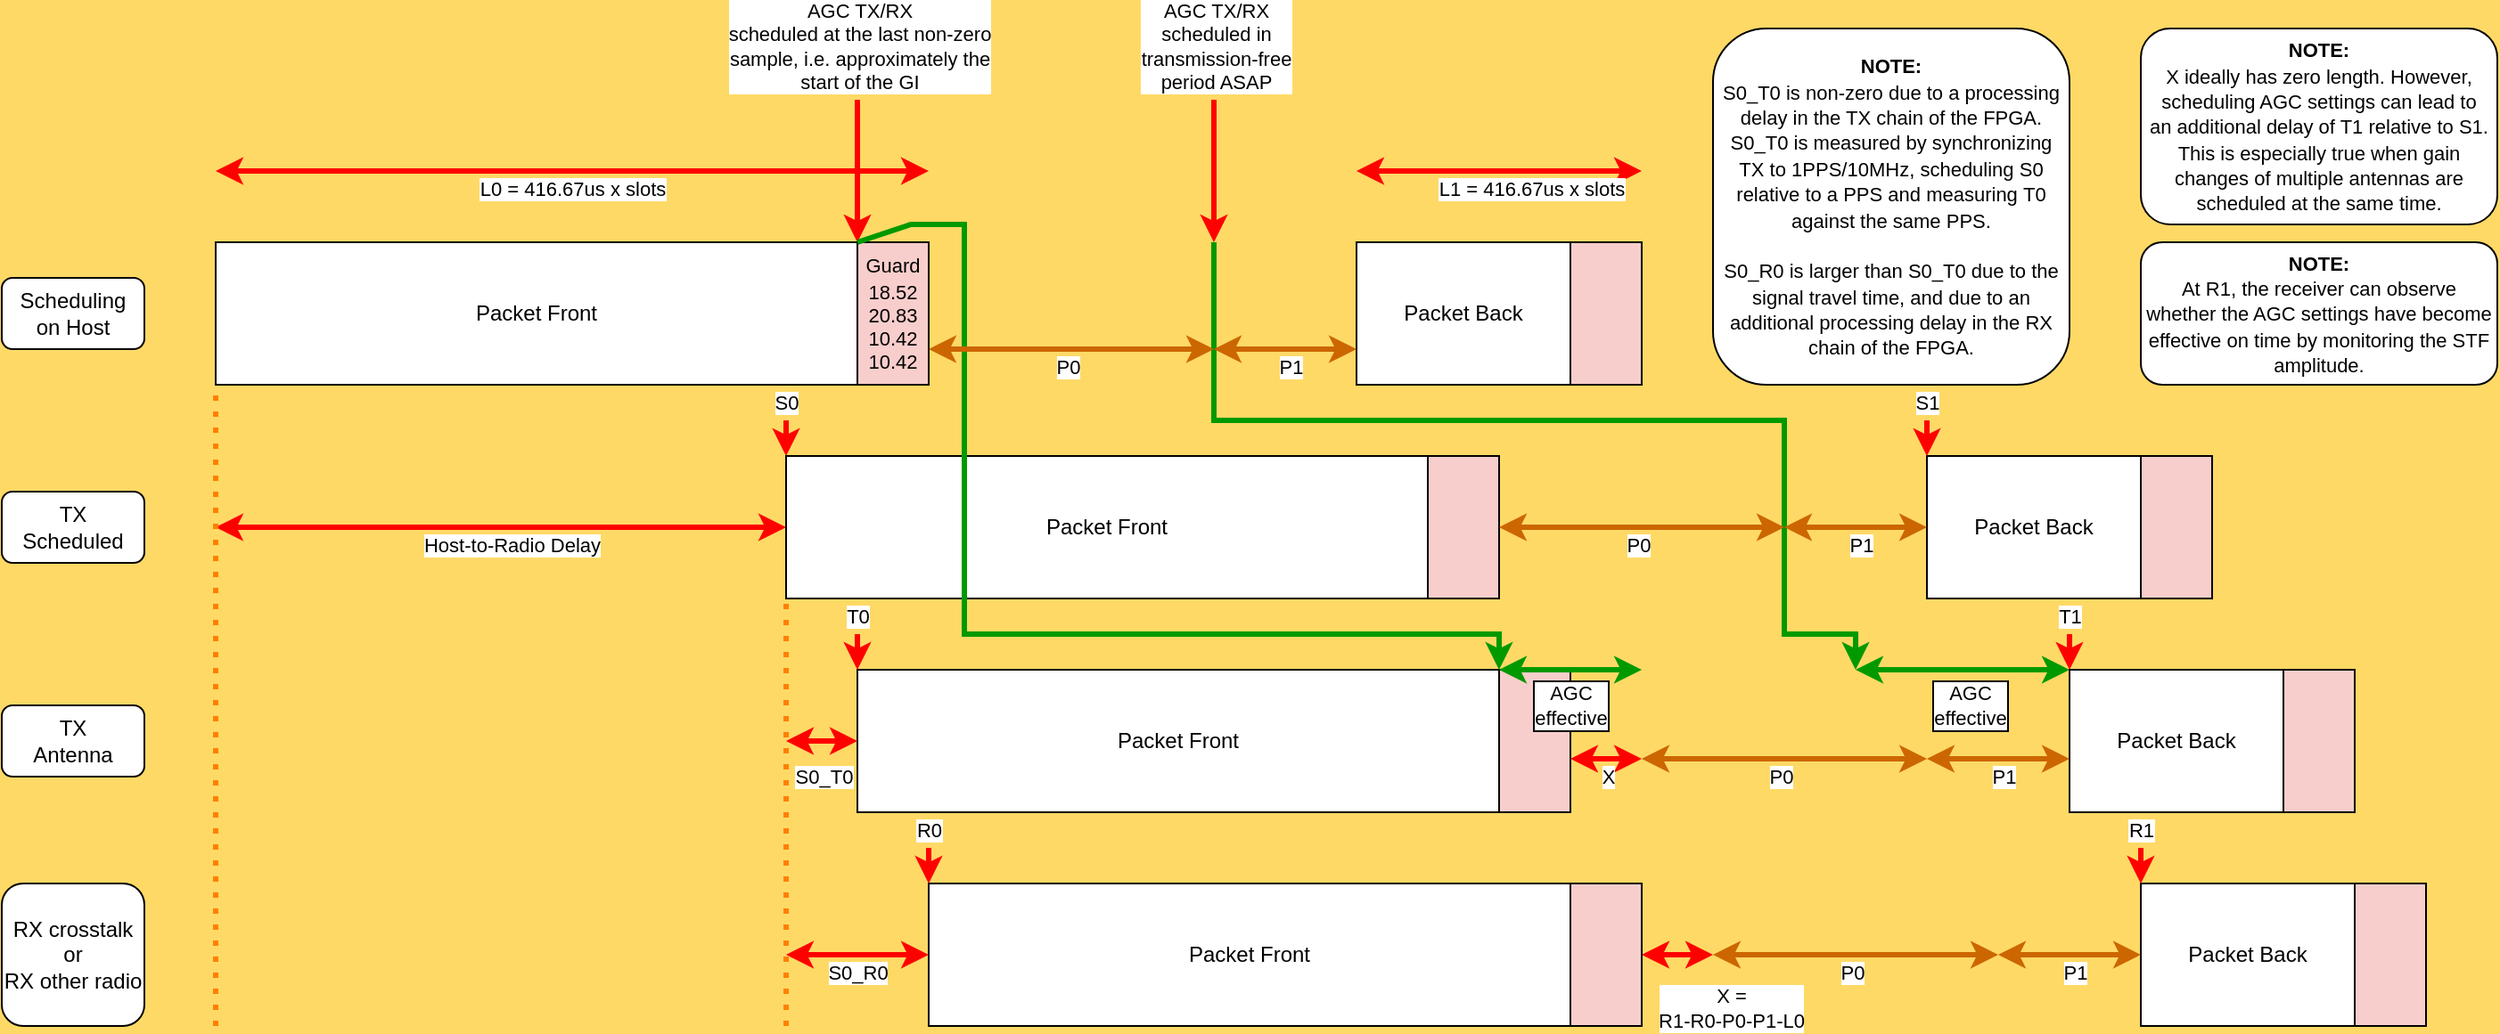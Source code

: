 <mxfile version="26.1.1">
  <diagram id="aQhpeuAyKN3efvRNQwSn" name="Draft 0">
    <mxGraphModel dx="1193" dy="769" grid="1" gridSize="10" guides="0" tooltips="1" connect="1" arrows="1" fold="1" page="1" pageScale="1" pageWidth="1654" pageHeight="1169" background="#FFD966" math="0" shadow="0">
      <root>
        <mxCell id="0" />
        <mxCell id="1" parent="0" />
        <mxCell id="CDmdwizrnphVPmJrqY4E-1" value="Packet Front" style="rounded=0;whiteSpace=wrap;html=1;fillColor=default;" parent="1" vertex="1">
          <mxGeometry x="160" y="160" width="360" height="80" as="geometry" />
        </mxCell>
        <mxCell id="CDmdwizrnphVPmJrqY4E-4" value="Packet Front" style="rounded=0;whiteSpace=wrap;html=1;fillColor=default;" parent="1" vertex="1">
          <mxGeometry x="560" y="520" width="360" height="80" as="geometry" />
        </mxCell>
        <mxCell id="CDmdwizrnphVPmJrqY4E-9" value="&lt;span style=&quot;background-color: transparent; color: light-dark(rgb(0, 0, 0), rgb(255, 255, 255));&quot;&gt;Scheduling&lt;/span&gt;&lt;div&gt;on Host&lt;/div&gt;" style="rounded=1;whiteSpace=wrap;html=1;fillColor=default;" parent="1" vertex="1">
          <mxGeometry x="40" y="180" width="80" height="40" as="geometry" />
        </mxCell>
        <mxCell id="CDmdwizrnphVPmJrqY4E-10" value="RX crosstalk&lt;div&gt;or&lt;/div&gt;&lt;div&gt;RX other radio&lt;/div&gt;" style="rounded=1;whiteSpace=wrap;html=1;fillColor=default;" parent="1" vertex="1">
          <mxGeometry x="40" y="520" width="80" height="80" as="geometry" />
        </mxCell>
        <mxCell id="CDmdwizrnphVPmJrqY4E-13" value="Packet Back" style="rounded=0;whiteSpace=wrap;html=1;fillColor=default;" parent="1" vertex="1">
          <mxGeometry x="1240" y="520" width="120" height="80" as="geometry" />
        </mxCell>
        <mxCell id="CDmdwizrnphVPmJrqY4E-15" value="" style="endArrow=classic;startArrow=classic;html=1;rounded=0;strokeWidth=3;strokeColor=#FF0000;" parent="1" edge="1">
          <mxGeometry width="50" height="50" relative="1" as="geometry">
            <mxPoint x="160" y="120" as="sourcePoint" />
            <mxPoint x="560" y="120" as="targetPoint" />
          </mxGeometry>
        </mxCell>
        <mxCell id="CDmdwizrnphVPmJrqY4E-27" value="&lt;span&gt;L0 = 416.67us x slots&lt;/span&gt;" style="edgeLabel;html=1;align=center;verticalAlign=middle;resizable=0;points=[];labelBackgroundColor=default;" parent="CDmdwizrnphVPmJrqY4E-15" vertex="1" connectable="0">
          <mxGeometry x="-0.145" y="3" relative="1" as="geometry">
            <mxPoint x="29" y="13" as="offset" />
          </mxGeometry>
        </mxCell>
        <mxCell id="CDmdwizrnphVPmJrqY4E-28" value="" style="endArrow=classic;startArrow=classic;html=1;rounded=0;strokeWidth=3;strokeColor=#FF0000;" parent="1" edge="1">
          <mxGeometry width="50" height="50" relative="1" as="geometry">
            <mxPoint x="800" y="120" as="sourcePoint" />
            <mxPoint x="960" y="120" as="targetPoint" />
          </mxGeometry>
        </mxCell>
        <mxCell id="CDmdwizrnphVPmJrqY4E-29" value="L1 =&amp;nbsp;416.67us x slots" style="edgeLabel;html=1;align=center;verticalAlign=middle;resizable=0;points=[];labelBackgroundColor=default;" parent="CDmdwizrnphVPmJrqY4E-28" vertex="1" connectable="0">
          <mxGeometry x="-0.145" y="3" relative="1" as="geometry">
            <mxPoint x="29" y="13" as="offset" />
          </mxGeometry>
        </mxCell>
        <mxCell id="CDmdwizrnphVPmJrqY4E-32" value="" style="endArrow=classic;startArrow=classic;html=1;rounded=0;strokeColor=#FF0000;strokeWidth=3;" parent="1" edge="1">
          <mxGeometry width="50" height="50" relative="1" as="geometry">
            <mxPoint x="960" y="560" as="sourcePoint" />
            <mxPoint x="1000" y="560" as="targetPoint" />
          </mxGeometry>
        </mxCell>
        <mxCell id="CDmdwizrnphVPmJrqY4E-33" value="X =&lt;div&gt;R1-R0&lt;span style=&quot;background-color: light-dark(#ffffff, var(--ge-dark-color, #121212)); color: light-dark(rgb(0, 0, 0), rgb(255, 255, 255));&quot;&gt;-P0-P1-&lt;/span&gt;&lt;span style=&quot;color: light-dark(rgb(0, 0, 0), rgb(255, 255, 255)); background-color: light-dark(#ffffff, var(--ge-dark-color, #121212));&quot;&gt;L0&lt;/span&gt;&lt;/div&gt;" style="edgeLabel;html=1;align=center;verticalAlign=middle;resizable=0;points=[];labelBackgroundColor=default;" parent="CDmdwizrnphVPmJrqY4E-32" vertex="1" connectable="0">
          <mxGeometry x="-0.193" y="-1" relative="1" as="geometry">
            <mxPoint x="34" y="29" as="offset" />
          </mxGeometry>
        </mxCell>
        <mxCell id="CDmdwizrnphVPmJrqY4E-36" value="" style="endArrow=classic;html=1;rounded=0;entryX=0;entryY=0;entryDx=0;entryDy=0;strokeWidth=3;strokeColor=#FF0000;" parent="1" edge="1">
          <mxGeometry width="50" height="50" relative="1" as="geometry">
            <mxPoint x="560" y="500" as="sourcePoint" />
            <mxPoint x="560" y="520" as="targetPoint" />
          </mxGeometry>
        </mxCell>
        <mxCell id="CDmdwizrnphVPmJrqY4E-37" value="R0" style="edgeLabel;html=1;align=center;verticalAlign=middle;resizable=0;points=[];labelBackgroundColor=default;" parent="CDmdwizrnphVPmJrqY4E-36" vertex="1" connectable="0">
          <mxGeometry x="-0.32" relative="1" as="geometry">
            <mxPoint y="-17" as="offset" />
          </mxGeometry>
        </mxCell>
        <mxCell id="CDmdwizrnphVPmJrqY4E-38" value="" style="endArrow=classic;html=1;rounded=0;entryX=0;entryY=0;entryDx=0;entryDy=0;strokeWidth=3;strokeColor=#FF0000;" parent="1" edge="1">
          <mxGeometry width="50" height="50" relative="1" as="geometry">
            <mxPoint x="1240" y="500" as="sourcePoint" />
            <mxPoint x="1240" y="520" as="targetPoint" />
          </mxGeometry>
        </mxCell>
        <mxCell id="CDmdwizrnphVPmJrqY4E-39" value="R1" style="edgeLabel;html=1;align=center;verticalAlign=middle;resizable=0;points=[];labelBackgroundColor=default;" parent="CDmdwizrnphVPmJrqY4E-38" vertex="1" connectable="0">
          <mxGeometry x="-0.32" relative="1" as="geometry">
            <mxPoint y="-17" as="offset" />
          </mxGeometry>
        </mxCell>
        <mxCell id="CDmdwizrnphVPmJrqY4E-88" value="TX&lt;div&gt;Scheduled&lt;/div&gt;" style="rounded=1;whiteSpace=wrap;html=1;fillColor=default;" parent="1" vertex="1">
          <mxGeometry x="40" y="300" width="80" height="40" as="geometry" />
        </mxCell>
        <mxCell id="CDmdwizrnphVPmJrqY4E-89" value="Packet Back" style="rounded=0;whiteSpace=wrap;html=1;fillColor=default;" parent="1" vertex="1">
          <mxGeometry x="1120" y="280" width="120" height="80" as="geometry" />
        </mxCell>
        <mxCell id="CDmdwizrnphVPmJrqY4E-90" value="" style="endArrow=classic;startArrow=classic;html=1;rounded=0;strokeColor=#FF0000;strokeWidth=3;" parent="1" edge="1">
          <mxGeometry width="50" height="50" relative="1" as="geometry">
            <mxPoint x="160" y="320" as="sourcePoint" />
            <mxPoint x="480" y="320" as="targetPoint" />
          </mxGeometry>
        </mxCell>
        <mxCell id="CDmdwizrnphVPmJrqY4E-91" value="Host-to-Radio Delay" style="edgeLabel;html=1;align=center;verticalAlign=middle;resizable=0;points=[];labelBackgroundColor=default;" parent="CDmdwizrnphVPmJrqY4E-90" vertex="1" connectable="0">
          <mxGeometry x="-0.145" y="3" relative="1" as="geometry">
            <mxPoint x="29" y="13" as="offset" />
          </mxGeometry>
        </mxCell>
        <mxCell id="CDmdwizrnphVPmJrqY4E-93" value="" style="endArrow=classic;html=1;rounded=0;entryX=0;entryY=0;entryDx=0;entryDy=0;strokeWidth=3;strokeColor=#FF0000;" parent="1" edge="1">
          <mxGeometry width="50" height="50" relative="1" as="geometry">
            <mxPoint x="480" y="260" as="sourcePoint" />
            <mxPoint x="480" y="280" as="targetPoint" />
          </mxGeometry>
        </mxCell>
        <mxCell id="CDmdwizrnphVPmJrqY4E-94" value="S0" style="edgeLabel;html=1;align=center;verticalAlign=middle;resizable=0;points=[];labelBackgroundColor=default;" parent="CDmdwizrnphVPmJrqY4E-93" vertex="1" connectable="0">
          <mxGeometry x="-0.32" relative="1" as="geometry">
            <mxPoint y="-17" as="offset" />
          </mxGeometry>
        </mxCell>
        <mxCell id="CDmdwizrnphVPmJrqY4E-97" value="" style="endArrow=classic;html=1;rounded=0;entryX=0;entryY=0;entryDx=0;entryDy=0;strokeWidth=3;strokeColor=#FF0000;" parent="1" edge="1">
          <mxGeometry width="50" height="50" relative="1" as="geometry">
            <mxPoint x="1120" y="260" as="sourcePoint" />
            <mxPoint x="1120" y="280" as="targetPoint" />
          </mxGeometry>
        </mxCell>
        <mxCell id="CDmdwizrnphVPmJrqY4E-98" value="S1" style="edgeLabel;html=1;align=center;verticalAlign=middle;resizable=0;points=[];labelBackgroundColor=default;" parent="CDmdwizrnphVPmJrqY4E-97" vertex="1" connectable="0">
          <mxGeometry x="-0.32" relative="1" as="geometry">
            <mxPoint y="-17" as="offset" />
          </mxGeometry>
        </mxCell>
        <mxCell id="CDmdwizrnphVPmJrqY4E-113" value="" style="endArrow=classic;html=1;rounded=0;strokeWidth=3;strokeColor=#FF0000;" parent="1" edge="1">
          <mxGeometry width="50" height="50" relative="1" as="geometry">
            <mxPoint x="520" y="80" as="sourcePoint" />
            <mxPoint x="520" y="160" as="targetPoint" />
          </mxGeometry>
        </mxCell>
        <mxCell id="CDmdwizrnphVPmJrqY4E-114" value="AGC TX/RX&lt;br&gt;&lt;div&gt;scheduled at the&amp;nbsp;&lt;span style=&quot;background-color: light-dark(#ffffff, var(--ge-dark-color, #121212)); color: light-dark(rgb(0, 0, 0), rgb(255, 255, 255));&quot;&gt;last non-zero&lt;/span&gt;&lt;/div&gt;&lt;div&gt;&lt;span style=&quot;background-color: light-dark(#ffffff, var(--ge-dark-color, #121212)); color: light-dark(rgb(0, 0, 0), rgb(255, 255, 255));&quot;&gt;sample,&amp;nbsp;&lt;/span&gt;&lt;span style=&quot;color: light-dark(rgb(0, 0, 0), rgb(255, 255, 255)); background-color: light-dark(#ffffff, var(--ge-dark-color, #121212));&quot;&gt;i.e. approximately the&lt;/span&gt;&lt;/div&gt;&lt;div&gt;&lt;span style=&quot;color: light-dark(rgb(0, 0, 0), rgb(255, 255, 255)); background-color: light-dark(#ffffff, var(--ge-dark-color, #121212));&quot;&gt;start&amp;nbsp;&lt;/span&gt;&lt;span style=&quot;background-color: light-dark(#ffffff, var(--ge-dark-color, #121212)); color: light-dark(rgb(0, 0, 0), rgb(255, 255, 255));&quot;&gt;of the GI&lt;/span&gt;&lt;/div&gt;" style="edgeLabel;html=1;align=center;verticalAlign=middle;resizable=0;points=[];labelBackgroundColor=default;" parent="CDmdwizrnphVPmJrqY4E-113" vertex="1" connectable="0">
          <mxGeometry x="-0.457" y="1" relative="1" as="geometry">
            <mxPoint y="-52" as="offset" />
          </mxGeometry>
        </mxCell>
        <mxCell id="CDmdwizrnphVPmJrqY4E-116" value="" style="endArrow=classic;html=1;rounded=0;entryX=0;entryY=0;entryDx=0;entryDy=0;strokeWidth=3;strokeColor=#FF0000;" parent="1" edge="1">
          <mxGeometry width="50" height="50" relative="1" as="geometry">
            <mxPoint x="720" y="80" as="sourcePoint" />
            <mxPoint x="720" y="160" as="targetPoint" />
          </mxGeometry>
        </mxCell>
        <mxCell id="CDmdwizrnphVPmJrqY4E-117" value="AGC TX/RX&lt;div&gt;scheduled in&lt;/div&gt;&lt;div&gt;transmission-free&lt;/div&gt;&lt;div&gt;period ASAP&lt;/div&gt;" style="edgeLabel;html=1;align=center;verticalAlign=middle;resizable=0;points=[];spacingLeft=0;spacingBottom=0;spacing=2;" parent="CDmdwizrnphVPmJrqY4E-116" vertex="1" connectable="0">
          <mxGeometry x="-0.457" y="1" relative="1" as="geometry">
            <mxPoint y="-52" as="offset" />
          </mxGeometry>
        </mxCell>
        <mxCell id="CDmdwizrnphVPmJrqY4E-87" value="Packet Front" style="rounded=0;whiteSpace=wrap;html=1;fillColor=#FFFFFF;" parent="1" vertex="1">
          <mxGeometry x="480" y="280" width="360" height="80" as="geometry" />
        </mxCell>
        <mxCell id="CDmdwizrnphVPmJrqY4E-126" value="Packet Back" style="rounded=0;whiteSpace=wrap;html=1;fillColor=default;" parent="1" vertex="1">
          <mxGeometry x="800" y="160" width="120" height="80" as="geometry" />
        </mxCell>
        <mxCell id="CDmdwizrnphVPmJrqY4E-137" value="Packet Front" style="rounded=0;whiteSpace=wrap;html=1;fillColor=default;" parent="1" vertex="1">
          <mxGeometry x="520" y="400" width="360" height="80" as="geometry" />
        </mxCell>
        <mxCell id="CDmdwizrnphVPmJrqY4E-138" value="TX&lt;div&gt;Antenna&lt;/div&gt;" style="rounded=1;whiteSpace=wrap;html=1;fillColor=default;" parent="1" vertex="1">
          <mxGeometry x="40" y="420" width="80" height="40" as="geometry" />
        </mxCell>
        <mxCell id="CDmdwizrnphVPmJrqY4E-139" value="Packet Back" style="rounded=0;whiteSpace=wrap;html=1;fillColor=default;" parent="1" vertex="1">
          <mxGeometry x="1200" y="400" width="120" height="80" as="geometry" />
        </mxCell>
        <mxCell id="CDmdwizrnphVPmJrqY4E-144" value="" style="endArrow=classic;html=1;rounded=0;entryX=0;entryY=0;entryDx=0;entryDy=0;strokeColor=#FF0000;strokeWidth=3;" parent="1" edge="1">
          <mxGeometry width="50" height="50" relative="1" as="geometry">
            <mxPoint x="520" y="380" as="sourcePoint" />
            <mxPoint x="520" y="400" as="targetPoint" />
          </mxGeometry>
        </mxCell>
        <mxCell id="CDmdwizrnphVPmJrqY4E-145" value="T0" style="edgeLabel;html=1;align=center;verticalAlign=middle;resizable=0;points=[];labelBackgroundColor=default;" parent="CDmdwizrnphVPmJrqY4E-144" vertex="1" connectable="0">
          <mxGeometry x="-0.32" relative="1" as="geometry">
            <mxPoint y="-17" as="offset" />
          </mxGeometry>
        </mxCell>
        <mxCell id="CDmdwizrnphVPmJrqY4E-146" value="" style="endArrow=classic;html=1;rounded=0;entryX=0;entryY=0;entryDx=0;entryDy=0;strokeColor=#FF0000;strokeWidth=3;" parent="1" edge="1">
          <mxGeometry width="50" height="50" relative="1" as="geometry">
            <mxPoint x="1200" y="380" as="sourcePoint" />
            <mxPoint x="1200" y="400" as="targetPoint" />
          </mxGeometry>
        </mxCell>
        <mxCell id="CDmdwizrnphVPmJrqY4E-147" value="T1" style="edgeLabel;html=1;align=center;verticalAlign=middle;resizable=0;points=[];labelBackgroundColor=default;" parent="CDmdwizrnphVPmJrqY4E-146" vertex="1" connectable="0">
          <mxGeometry x="-0.32" relative="1" as="geometry">
            <mxPoint y="-17" as="offset" />
          </mxGeometry>
        </mxCell>
        <mxCell id="CDmdwizrnphVPmJrqY4E-151" value="" style="endArrow=none;html=1;strokeWidth=3;rounded=0;entryX=0;entryY=1;entryDx=0;entryDy=0;strokeColor=#FF8000;dashed=1;dashPattern=1 2;" parent="1" target="CDmdwizrnphVPmJrqY4E-87" edge="1">
          <mxGeometry width="50" height="50" relative="1" as="geometry">
            <mxPoint x="480" y="600" as="sourcePoint" />
            <mxPoint x="480" y="450" as="targetPoint" />
          </mxGeometry>
        </mxCell>
        <mxCell id="CDmdwizrnphVPmJrqY4E-154" value="" style="endArrow=classic;startArrow=classic;html=1;rounded=0;strokeColor=#FF0000;strokeWidth=3;" parent="1" edge="1">
          <mxGeometry width="50" height="50" relative="1" as="geometry">
            <mxPoint x="480" y="440" as="sourcePoint" />
            <mxPoint x="520" y="440" as="targetPoint" />
          </mxGeometry>
        </mxCell>
        <mxCell id="CDmdwizrnphVPmJrqY4E-155" value="S0_T0" style="edgeLabel;html=1;align=center;verticalAlign=middle;resizable=0;points=[];labelBackgroundColor=default;" parent="CDmdwizrnphVPmJrqY4E-154" vertex="1" connectable="0">
          <mxGeometry x="0.217" y="-1" relative="1" as="geometry">
            <mxPoint x="-4" y="19" as="offset" />
          </mxGeometry>
        </mxCell>
        <mxCell id="CDmdwizrnphVPmJrqY4E-158" value="" style="endArrow=classic;startArrow=classic;html=1;rounded=0;strokeColor=#FF0000;strokeWidth=3;" parent="1" edge="1">
          <mxGeometry width="50" height="50" relative="1" as="geometry">
            <mxPoint x="920" y="450" as="sourcePoint" />
            <mxPoint x="960" y="450" as="targetPoint" />
          </mxGeometry>
        </mxCell>
        <mxCell id="CDmdwizrnphVPmJrqY4E-159" value="X" style="edgeLabel;html=1;align=center;verticalAlign=middle;resizable=0;points=[];labelBackgroundColor=default;" parent="CDmdwizrnphVPmJrqY4E-158" vertex="1" connectable="0">
          <mxGeometry x="0.217" y="-1" relative="1" as="geometry">
            <mxPoint x="-4" y="9" as="offset" />
          </mxGeometry>
        </mxCell>
        <mxCell id="CDmdwizrnphVPmJrqY4E-162" value="&lt;span style=&quot;font-size: 11px; text-wrap-mode: nowrap;&quot;&gt;&lt;b&gt;NOTE:&lt;/b&gt;&lt;/span&gt;&lt;div&gt;&lt;span style=&quot;font-size: 11px; text-wrap-mode: nowrap;&quot;&gt;S0_T0 is non-zero&amp;nbsp;&lt;/span&gt;&lt;span style=&quot;background-color: transparent; color: light-dark(rgb(0, 0, 0), rgb(255, 255, 255)); text-wrap-mode: nowrap; font-size: 11px;&quot;&gt;due to a processing&lt;/span&gt;&lt;/div&gt;&lt;div&gt;&lt;span style=&quot;background-color: transparent; color: light-dark(rgb(0, 0, 0), rgb(255, 255, 255)); text-wrap-mode: nowrap; font-size: 11px;&quot;&gt;delay&amp;nbsp;&lt;/span&gt;&lt;span style=&quot;background-color: transparent; color: light-dark(rgb(0, 0, 0), rgb(255, 255, 255)); text-wrap-mode: nowrap; font-size: 11px;&quot;&gt;in&amp;nbsp;&lt;/span&gt;&lt;span style=&quot;background-color: transparent; color: light-dark(rgb(0, 0, 0), rgb(255, 255, 255)); text-wrap-mode: nowrap; font-size: 11px;&quot;&gt;the TX chain of the FPGA.&lt;/span&gt;&lt;/div&gt;&lt;div&gt;&lt;span style=&quot;font-size: 11px; text-wrap-mode: nowrap; background-color: transparent; color: light-dark(rgb(0, 0, 0), rgb(255, 255, 255));&quot;&gt;S0_T0&lt;/span&gt;&lt;span style=&quot;background-color: transparent; color: light-dark(rgb(0, 0, 0), rgb(255, 255, 255)); font-size: 11px; text-wrap-mode: nowrap;&quot;&gt;&amp;nbsp;is measured by synchronizing&lt;/span&gt;&lt;/div&gt;&lt;div&gt;&lt;div&gt;&lt;span style=&quot;background-color: transparent; color: light-dark(rgb(0, 0, 0), rgb(255, 255, 255)); text-wrap-mode: nowrap; font-size: 11px;&quot;&gt;TX&amp;nbsp;&lt;/span&gt;&lt;span style=&quot;background-color: transparent; color: light-dark(rgb(0, 0, 0), rgb(255, 255, 255)); text-wrap-mode: nowrap; font-size: 11px;&quot;&gt;to 1&lt;/span&gt;&lt;span style=&quot;background-color: transparent; color: light-dark(rgb(0, 0, 0), rgb(255, 255, 255)); text-wrap-mode: nowrap; font-size: 11px;&quot;&gt;PPS/&lt;/span&gt;&lt;span style=&quot;background-color: transparent; color: light-dark(rgb(0, 0, 0), rgb(255, 255, 255)); text-wrap-mode: nowrap; font-size: 11px;&quot;&gt;10MHz, s&lt;/span&gt;&lt;span style=&quot;background-color: transparent; color: light-dark(rgb(0, 0, 0), rgb(255, 255, 255)); text-wrap-mode: nowrap;&quot;&gt;&lt;span style=&quot;font-size: 11px;&quot;&gt;cheduling S0&lt;/span&gt;&lt;/span&gt;&lt;/div&gt;&lt;div&gt;&lt;span style=&quot;background-color: transparent; color: light-dark(rgb(0, 0, 0), rgb(255, 255, 255)); text-wrap-mode: nowrap;&quot;&gt;&lt;span style=&quot;font-size: 11px;&quot;&gt;relative&amp;nbsp;&lt;/span&gt;&lt;/span&gt;&lt;span style=&quot;font-size: 11px; text-wrap-mode: nowrap; background-color: transparent; color: light-dark(rgb(0, 0, 0), rgb(255, 255, 255));&quot;&gt;to a PPS and measuring&amp;nbsp;&lt;/span&gt;&lt;span style=&quot;font-size: 11px; text-wrap-mode: nowrap;&quot;&gt;T0&lt;/span&gt;&lt;/div&gt;&lt;div&gt;&lt;span style=&quot;font-size: 11px; text-wrap-mode: nowrap; background-color: transparent; color: light-dark(rgb(0, 0, 0), rgb(255, 255, 255));&quot;&gt;against the&amp;nbsp;&lt;/span&gt;&lt;span style=&quot;font-size: 11px; text-wrap-mode: nowrap; background-color: transparent; color: light-dark(rgb(0, 0, 0), rgb(255, 255, 255));&quot;&gt;same PPS.&lt;/span&gt;&lt;/div&gt;&lt;/div&gt;&lt;div&gt;&lt;span style=&quot;font-size: 11px; text-wrap-mode: nowrap; background-color: transparent; color: light-dark(rgb(0, 0, 0), rgb(255, 255, 255));&quot;&gt;&lt;br&gt;&lt;/span&gt;&lt;/div&gt;&lt;div&gt;&lt;div&gt;&lt;span style=&quot;font-size: 11px; text-wrap-mode: nowrap;&quot;&gt;S0_R0 is larger than S0_T0 due to the&lt;/span&gt;&lt;/div&gt;&lt;div&gt;&lt;span style=&quot;font-size: 11px; text-wrap-mode: nowrap;&quot;&gt;signal travel&amp;nbsp;&lt;/span&gt;&lt;span style=&quot;background-color: transparent; color: light-dark(rgb(0, 0, 0), rgb(255, 255, 255)); text-wrap-mode: nowrap; font-size: 11px;&quot;&gt;time, and due to an&lt;/span&gt;&lt;/div&gt;&lt;div&gt;&lt;span style=&quot;background-color: transparent; color: light-dark(rgb(0, 0, 0), rgb(255, 255, 255)); text-wrap-mode: nowrap; font-size: 11px;&quot;&gt;additional&amp;nbsp;&lt;/span&gt;&lt;span style=&quot;background-color: transparent; color: light-dark(rgb(0, 0, 0), rgb(255, 255, 255)); text-wrap-mode: nowrap; font-size: 11px;&quot;&gt;processing delay&amp;nbsp;&lt;/span&gt;&lt;span style=&quot;background-color: transparent; color: light-dark(rgb(0, 0, 0), rgb(255, 255, 255)); text-wrap-mode: nowrap; font-size: 11px;&quot;&gt;in&amp;nbsp;&lt;/span&gt;&lt;span style=&quot;background-color: transparent; color: light-dark(rgb(0, 0, 0), rgb(255, 255, 255)); text-wrap-mode: nowrap; font-size: 11px;&quot;&gt;the&amp;nbsp;&lt;/span&gt;&lt;span style=&quot;background-color: transparent; color: light-dark(rgb(0, 0, 0), rgb(255, 255, 255)); text-wrap-mode: nowrap; font-size: 11px;&quot;&gt;RX&lt;/span&gt;&lt;/div&gt;&lt;div&gt;&lt;span style=&quot;background-color: transparent; color: light-dark(rgb(0, 0, 0), rgb(255, 255, 255)); text-wrap-mode: nowrap; font-size: 11px;&quot;&gt;chain of the&amp;nbsp;&lt;/span&gt;&lt;span style=&quot;background-color: transparent; color: light-dark(rgb(0, 0, 0), rgb(255, 255, 255)); text-wrap-mode: nowrap; font-size: 11px;&quot;&gt;FPGA&lt;/span&gt;&lt;span style=&quot;background-color: transparent; color: light-dark(rgb(0, 0, 0), rgb(255, 255, 255)); text-wrap-mode: nowrap; font-size: 11px;&quot;&gt;.&lt;/span&gt;&lt;/div&gt;&lt;/div&gt;" style="rounded=1;whiteSpace=wrap;html=1;fillColor=default;" parent="1" vertex="1">
          <mxGeometry x="1000" y="40" width="200" height="200" as="geometry" />
        </mxCell>
        <mxCell id="CDmdwizrnphVPmJrqY4E-169" value="" style="endArrow=classic;startArrow=classic;html=1;rounded=0;strokeColor=#FF0000;strokeWidth=3;" parent="1" edge="1">
          <mxGeometry width="50" height="50" relative="1" as="geometry">
            <mxPoint x="480" y="560" as="sourcePoint" />
            <mxPoint x="560" y="560" as="targetPoint" />
          </mxGeometry>
        </mxCell>
        <mxCell id="CDmdwizrnphVPmJrqY4E-170" value="S0_R0" style="edgeLabel;html=1;align=center;verticalAlign=middle;resizable=0;points=[];labelBackgroundColor=default;" parent="CDmdwizrnphVPmJrqY4E-169" vertex="1" connectable="0">
          <mxGeometry x="0.217" y="-1" relative="1" as="geometry">
            <mxPoint x="-9" y="9" as="offset" />
          </mxGeometry>
        </mxCell>
        <mxCell id="CDmdwizrnphVPmJrqY4E-264" value="&lt;span style=&quot;color: light-dark(rgb(0, 0, 0), rgb(255, 255, 255)); text-wrap-mode: nowrap; background-color: transparent; font-size: 11px;&quot;&gt;Guard&lt;/span&gt;&lt;div&gt;&lt;span style=&quot;font-size: 11px; text-wrap-mode: nowrap; background-color: transparent; color: light-dark(rgb(0, 0, 0), rgb(255, 255, 255));&quot;&gt;18.52&lt;/span&gt;&lt;div style=&quot;font-size: 11px; text-wrap-mode: nowrap;&quot;&gt;20.83&lt;/div&gt;&lt;div style=&quot;font-size: 11px; text-wrap-mode: nowrap;&quot;&gt;10.42&lt;/div&gt;&lt;div style=&quot;font-size: 11px; text-wrap-mode: nowrap;&quot;&gt;10.42&lt;/div&gt;&lt;/div&gt;" style="rounded=0;whiteSpace=wrap;html=1;fillColor=#F8CECC;" parent="1" vertex="1">
          <mxGeometry x="520" y="160" width="40" height="80" as="geometry" />
        </mxCell>
        <mxCell id="CDmdwizrnphVPmJrqY4E-274" value="" style="rounded=0;whiteSpace=wrap;html=1;fillColor=#F8CECC;" parent="1" vertex="1">
          <mxGeometry x="880" y="400" width="40" height="80" as="geometry" />
        </mxCell>
        <mxCell id="CDmdwizrnphVPmJrqY4E-266" value="" style="rounded=0;whiteSpace=wrap;html=1;fillColor=#F8CECC;" parent="1" vertex="1">
          <mxGeometry x="920" y="160" width="40" height="80" as="geometry" />
        </mxCell>
        <mxCell id="CDmdwizrnphVPmJrqY4E-267" value="" style="rounded=0;whiteSpace=wrap;html=1;fillColor=#F8CECC;" parent="1" vertex="1">
          <mxGeometry x="840" y="280" width="40" height="80" as="geometry" />
        </mxCell>
        <mxCell id="CDmdwizrnphVPmJrqY4E-268" value="" style="rounded=0;whiteSpace=wrap;html=1;fillColor=#F8CECC;" parent="1" vertex="1">
          <mxGeometry x="1240" y="280" width="40" height="80" as="geometry" />
        </mxCell>
        <mxCell id="CDmdwizrnphVPmJrqY4E-269" value="" style="rounded=0;whiteSpace=wrap;html=1;fillColor=#F8CECC;" parent="1" vertex="1">
          <mxGeometry x="1320" y="400" width="40" height="80" as="geometry" />
        </mxCell>
        <mxCell id="CDmdwizrnphVPmJrqY4E-270" value="" style="rounded=0;whiteSpace=wrap;html=1;fillColor=#F8CECC;" parent="1" vertex="1">
          <mxGeometry x="1360" y="520" width="40" height="80" as="geometry" />
        </mxCell>
        <mxCell id="CDmdwizrnphVPmJrqY4E-272" value="" style="rounded=0;whiteSpace=wrap;html=1;fillColor=#F8CECC;" parent="1" vertex="1">
          <mxGeometry x="920" y="520" width="40" height="80" as="geometry" />
        </mxCell>
        <mxCell id="CDmdwizrnphVPmJrqY4E-156" value="" style="endArrow=classic;startArrow=classic;html=1;rounded=0;strokeColor=#009900;strokeWidth=3;" parent="1" edge="1">
          <mxGeometry width="50" height="50" relative="1" as="geometry">
            <mxPoint x="880" y="400" as="sourcePoint" />
            <mxPoint x="960" y="400" as="targetPoint" />
            <Array as="points">
              <mxPoint x="920" y="400" />
            </Array>
          </mxGeometry>
        </mxCell>
        <mxCell id="CDmdwizrnphVPmJrqY4E-157" value="AGC&lt;div&gt;effective&lt;/div&gt;" style="edgeLabel;html=1;align=center;verticalAlign=middle;resizable=0;points=[];labelBackgroundColor=default;labelBorderColor=default;" parent="CDmdwizrnphVPmJrqY4E-156" vertex="1" connectable="0">
          <mxGeometry x="0.156" relative="1" as="geometry">
            <mxPoint x="-6" y="20" as="offset" />
          </mxGeometry>
        </mxCell>
        <mxCell id="CDmdwizrnphVPmJrqY4E-125" value="" style="endArrow=classic;html=1;rounded=0;strokeWidth=3;strokeColor=#009900;entryX=0;entryY=0;entryDx=0;entryDy=0;" parent="1" target="CDmdwizrnphVPmJrqY4E-274" edge="1">
          <mxGeometry width="50" height="50" relative="1" as="geometry">
            <mxPoint x="520" y="160" as="sourcePoint" />
            <mxPoint x="920" y="400" as="targetPoint" />
            <Array as="points">
              <mxPoint x="550" y="150" />
              <mxPoint x="580" y="150" />
              <mxPoint x="580" y="170" />
              <mxPoint x="580" y="380" />
              <mxPoint x="880" y="380" />
            </Array>
          </mxGeometry>
        </mxCell>
        <mxCell id="CDmdwizrnphVPmJrqY4E-275" value="" style="endArrow=none;html=1;strokeWidth=3;rounded=0;strokeColor=#FF8000;dashed=1;dashPattern=1 2;" parent="1" edge="1">
          <mxGeometry width="50" height="50" relative="1" as="geometry">
            <mxPoint x="160" y="600" as="sourcePoint" />
            <mxPoint x="160" y="240" as="targetPoint" />
          </mxGeometry>
        </mxCell>
        <mxCell id="CDmdwizrnphVPmJrqY4E-454" value="&lt;span style=&quot;font-size: 11px; text-wrap-mode: nowrap;&quot;&gt;&lt;b&gt;NOTE:&lt;/b&gt;&lt;/span&gt;&lt;div&gt;&lt;span style=&quot;font-size: 11px; text-wrap-mode: nowrap;&quot;&gt;At R1, the receiver can observe&lt;/span&gt;&lt;/div&gt;&lt;div&gt;&lt;span style=&quot;font-size: 11px; text-wrap-mode: nowrap; background-color: transparent; color: light-dark(rgb(0, 0, 0), rgb(255, 255, 255));&quot;&gt;whether&amp;nbsp;&lt;/span&gt;&lt;span style=&quot;background-color: transparent; color: light-dark(rgb(0, 0, 0), rgb(255, 255, 255)); text-wrap-mode: nowrap; font-size: 11px;&quot;&gt;the AGC settings have become&lt;/span&gt;&lt;/div&gt;&lt;div&gt;&lt;span style=&quot;background-color: transparent; color: light-dark(rgb(0, 0, 0), rgb(255, 255, 255)); text-wrap-mode: nowrap; font-size: 11px;&quot;&gt;effective on time&amp;nbsp;&lt;/span&gt;&lt;span style=&quot;background-color: transparent; color: light-dark(rgb(0, 0, 0), rgb(255, 255, 255)); text-wrap-mode: nowrap; font-size: 11px;&quot;&gt;by monitoring the STF&lt;/span&gt;&lt;/div&gt;&lt;div&gt;&lt;span style=&quot;background-color: transparent; color: light-dark(rgb(0, 0, 0), rgb(255, 255, 255)); text-wrap-mode: nowrap; font-size: 11px;&quot;&gt;amplitude.&lt;/span&gt;&lt;/div&gt;" style="rounded=1;whiteSpace=wrap;html=1;fillColor=default;" parent="1" vertex="1">
          <mxGeometry x="1240" y="160" width="200" height="80" as="geometry" />
        </mxCell>
        <mxCell id="sCfqvemtdPCC0LL8iADU-17" value="" style="endArrow=classic;html=1;rounded=0;strokeWidth=3;strokeColor=#009900;" parent="1" edge="1">
          <mxGeometry width="50" height="50" relative="1" as="geometry">
            <mxPoint x="720" y="160" as="sourcePoint" />
            <mxPoint x="1080" y="400" as="targetPoint" />
            <Array as="points">
              <mxPoint x="720" y="260" />
              <mxPoint x="1040" y="260" />
              <mxPoint x="1040" y="380" />
              <mxPoint x="1080" y="380" />
            </Array>
          </mxGeometry>
        </mxCell>
        <mxCell id="sCfqvemtdPCC0LL8iADU-18" value="" style="endArrow=classic;startArrow=classic;html=1;rounded=0;strokeColor=#009900;strokeWidth=3;" parent="1" edge="1">
          <mxGeometry width="50" height="50" relative="1" as="geometry">
            <mxPoint x="1080" y="400" as="sourcePoint" />
            <mxPoint x="1200" y="400" as="targetPoint" />
            <Array as="points">
              <mxPoint x="1120" y="400" />
            </Array>
          </mxGeometry>
        </mxCell>
        <mxCell id="sCfqvemtdPCC0LL8iADU-19" value="AGC&lt;div&gt;effective&lt;/div&gt;" style="edgeLabel;html=1;align=center;verticalAlign=middle;resizable=0;points=[];labelBackgroundColor=default;labelBorderColor=default;" parent="sCfqvemtdPCC0LL8iADU-18" vertex="1" connectable="0">
          <mxGeometry x="0.156" relative="1" as="geometry">
            <mxPoint x="-6" y="20" as="offset" />
          </mxGeometry>
        </mxCell>
        <mxCell id="sCfqvemtdPCC0LL8iADU-20" value="" style="endArrow=classic;startArrow=classic;html=1;rounded=0;strokeColor=#CC6600;strokeWidth=3;" parent="1" edge="1">
          <mxGeometry width="50" height="50" relative="1" as="geometry">
            <mxPoint x="560" y="220" as="sourcePoint" />
            <mxPoint x="720" y="220" as="targetPoint" />
          </mxGeometry>
        </mxCell>
        <mxCell id="sCfqvemtdPCC0LL8iADU-21" value="P0" style="edgeLabel;html=1;align=center;verticalAlign=middle;resizable=0;points=[];labelBackgroundColor=default;" parent="sCfqvemtdPCC0LL8iADU-20" vertex="1" connectable="0">
          <mxGeometry x="-0.145" y="3" relative="1" as="geometry">
            <mxPoint x="9" y="13" as="offset" />
          </mxGeometry>
        </mxCell>
        <mxCell id="sCfqvemtdPCC0LL8iADU-22" value="" style="endArrow=classic;startArrow=classic;html=1;rounded=0;strokeColor=#CC6600;strokeWidth=3;" parent="1" edge="1">
          <mxGeometry width="50" height="50" relative="1" as="geometry">
            <mxPoint x="720" y="220" as="sourcePoint" />
            <mxPoint x="800" y="220" as="targetPoint" />
          </mxGeometry>
        </mxCell>
        <mxCell id="sCfqvemtdPCC0LL8iADU-23" value="P1" style="edgeLabel;html=1;align=center;verticalAlign=middle;resizable=0;points=[];labelBackgroundColor=default;" parent="sCfqvemtdPCC0LL8iADU-22" vertex="1" connectable="0">
          <mxGeometry x="-0.145" y="3" relative="1" as="geometry">
            <mxPoint x="9" y="13" as="offset" />
          </mxGeometry>
        </mxCell>
        <mxCell id="sCfqvemtdPCC0LL8iADU-36" value="&lt;span style=&quot;font-size: 11px; text-wrap-mode: nowrap;&quot;&gt;&lt;b&gt;NOTE:&lt;/b&gt;&lt;/span&gt;&lt;div&gt;&lt;span style=&quot;font-size: 11px; text-wrap-mode: nowrap;&quot;&gt;X ideally has zero length. However,&lt;/span&gt;&lt;/div&gt;&lt;div&gt;&lt;span style=&quot;font-size: 11px; text-wrap-mode: nowrap;&quot;&gt;scheduling AGC settings can lead to&lt;/span&gt;&lt;/div&gt;&lt;div&gt;&lt;span style=&quot;font-size: 11px; text-wrap-mode: nowrap;&quot;&gt;an additional delay of T1 relative to S1.&lt;/span&gt;&lt;/div&gt;&lt;div&gt;&lt;span style=&quot;font-size: 11px; text-wrap-mode: nowrap;&quot;&gt;This is especially true when gain&lt;/span&gt;&lt;/div&gt;&lt;div&gt;&lt;span style=&quot;font-size: 11px; text-wrap-mode: nowrap;&quot;&gt;changes of&amp;nbsp;&lt;/span&gt;&lt;span style=&quot;font-size: 11px; text-wrap-mode: nowrap; background-color: transparent; color: light-dark(rgb(0, 0, 0), rgb(255, 255, 255));&quot;&gt;multiple antennas are&lt;/span&gt;&lt;/div&gt;&lt;div&gt;&lt;span style=&quot;font-size: 11px; text-wrap-mode: nowrap; background-color: transparent; color: light-dark(rgb(0, 0, 0), rgb(255, 255, 255));&quot;&gt;scheduled at the same time.&lt;/span&gt;&lt;/div&gt;" style="rounded=1;whiteSpace=wrap;html=1;fillColor=default;" parent="1" vertex="1">
          <mxGeometry x="1240" y="40" width="200" height="110" as="geometry" />
        </mxCell>
        <mxCell id="sCfqvemtdPCC0LL8iADU-37" value="" style="endArrow=classic;startArrow=classic;html=1;rounded=0;strokeColor=#CC6600;strokeWidth=3;" parent="1" edge="1">
          <mxGeometry width="50" height="50" relative="1" as="geometry">
            <mxPoint x="880" y="320" as="sourcePoint" />
            <mxPoint x="1040" y="320" as="targetPoint" />
          </mxGeometry>
        </mxCell>
        <mxCell id="sCfqvemtdPCC0LL8iADU-38" value="P0" style="edgeLabel;html=1;align=center;verticalAlign=middle;resizable=0;points=[];labelBackgroundColor=default;" parent="sCfqvemtdPCC0LL8iADU-37" vertex="1" connectable="0">
          <mxGeometry x="-0.145" y="3" relative="1" as="geometry">
            <mxPoint x="9" y="13" as="offset" />
          </mxGeometry>
        </mxCell>
        <mxCell id="sCfqvemtdPCC0LL8iADU-39" value="" style="endArrow=classic;startArrow=classic;html=1;rounded=0;strokeColor=#CC6600;strokeWidth=3;" parent="1" edge="1">
          <mxGeometry width="50" height="50" relative="1" as="geometry">
            <mxPoint x="1040" y="320" as="sourcePoint" />
            <mxPoint x="1120" y="320" as="targetPoint" />
          </mxGeometry>
        </mxCell>
        <mxCell id="sCfqvemtdPCC0LL8iADU-40" value="P1" style="edgeLabel;html=1;align=center;verticalAlign=middle;resizable=0;points=[];labelBackgroundColor=default;" parent="sCfqvemtdPCC0LL8iADU-39" vertex="1" connectable="0">
          <mxGeometry x="-0.145" y="3" relative="1" as="geometry">
            <mxPoint x="9" y="13" as="offset" />
          </mxGeometry>
        </mxCell>
        <mxCell id="sCfqvemtdPCC0LL8iADU-41" value="" style="endArrow=classic;startArrow=classic;html=1;rounded=0;strokeColor=#CC6600;strokeWidth=3;" parent="1" edge="1">
          <mxGeometry width="50" height="50" relative="1" as="geometry">
            <mxPoint x="960" y="450" as="sourcePoint" />
            <mxPoint x="1120" y="450" as="targetPoint" />
          </mxGeometry>
        </mxCell>
        <mxCell id="sCfqvemtdPCC0LL8iADU-42" value="P0" style="edgeLabel;html=1;align=center;verticalAlign=middle;resizable=0;points=[];labelBackgroundColor=default;" parent="sCfqvemtdPCC0LL8iADU-41" vertex="1" connectable="0">
          <mxGeometry x="-0.145" y="3" relative="1" as="geometry">
            <mxPoint x="9" y="13" as="offset" />
          </mxGeometry>
        </mxCell>
        <mxCell id="sCfqvemtdPCC0LL8iADU-43" value="" style="endArrow=classic;startArrow=classic;html=1;rounded=0;strokeColor=#CC6600;strokeWidth=3;" parent="1" edge="1">
          <mxGeometry width="50" height="50" relative="1" as="geometry">
            <mxPoint x="1120" y="450" as="sourcePoint" />
            <mxPoint x="1200" y="450" as="targetPoint" />
          </mxGeometry>
        </mxCell>
        <mxCell id="sCfqvemtdPCC0LL8iADU-44" value="P1" style="edgeLabel;html=1;align=center;verticalAlign=middle;resizable=0;points=[];labelBackgroundColor=default;" parent="sCfqvemtdPCC0LL8iADU-43" vertex="1" connectable="0">
          <mxGeometry x="-0.145" y="3" relative="1" as="geometry">
            <mxPoint x="9" y="13" as="offset" />
          </mxGeometry>
        </mxCell>
        <mxCell id="sCfqvemtdPCC0LL8iADU-45" value="" style="endArrow=classic;startArrow=classic;html=1;rounded=0;strokeColor=#CC6600;strokeWidth=3;" parent="1" edge="1">
          <mxGeometry width="50" height="50" relative="1" as="geometry">
            <mxPoint x="1000" y="560" as="sourcePoint" />
            <mxPoint x="1160" y="560" as="targetPoint" />
          </mxGeometry>
        </mxCell>
        <mxCell id="sCfqvemtdPCC0LL8iADU-46" value="P0" style="edgeLabel;html=1;align=center;verticalAlign=middle;resizable=0;points=[];labelBackgroundColor=default;" parent="sCfqvemtdPCC0LL8iADU-45" vertex="1" connectable="0">
          <mxGeometry x="-0.145" y="3" relative="1" as="geometry">
            <mxPoint x="9" y="13" as="offset" />
          </mxGeometry>
        </mxCell>
        <mxCell id="sCfqvemtdPCC0LL8iADU-47" value="" style="endArrow=classic;startArrow=classic;html=1;rounded=0;strokeColor=#CC6600;strokeWidth=3;" parent="1" edge="1">
          <mxGeometry width="50" height="50" relative="1" as="geometry">
            <mxPoint x="1160" y="560" as="sourcePoint" />
            <mxPoint x="1240" y="560" as="targetPoint" />
          </mxGeometry>
        </mxCell>
        <mxCell id="sCfqvemtdPCC0LL8iADU-48" value="P1" style="edgeLabel;html=1;align=center;verticalAlign=middle;resizable=0;points=[];labelBackgroundColor=default;" parent="sCfqvemtdPCC0LL8iADU-47" vertex="1" connectable="0">
          <mxGeometry x="-0.145" y="3" relative="1" as="geometry">
            <mxPoint x="9" y="13" as="offset" />
          </mxGeometry>
        </mxCell>
      </root>
    </mxGraphModel>
  </diagram>
</mxfile>
